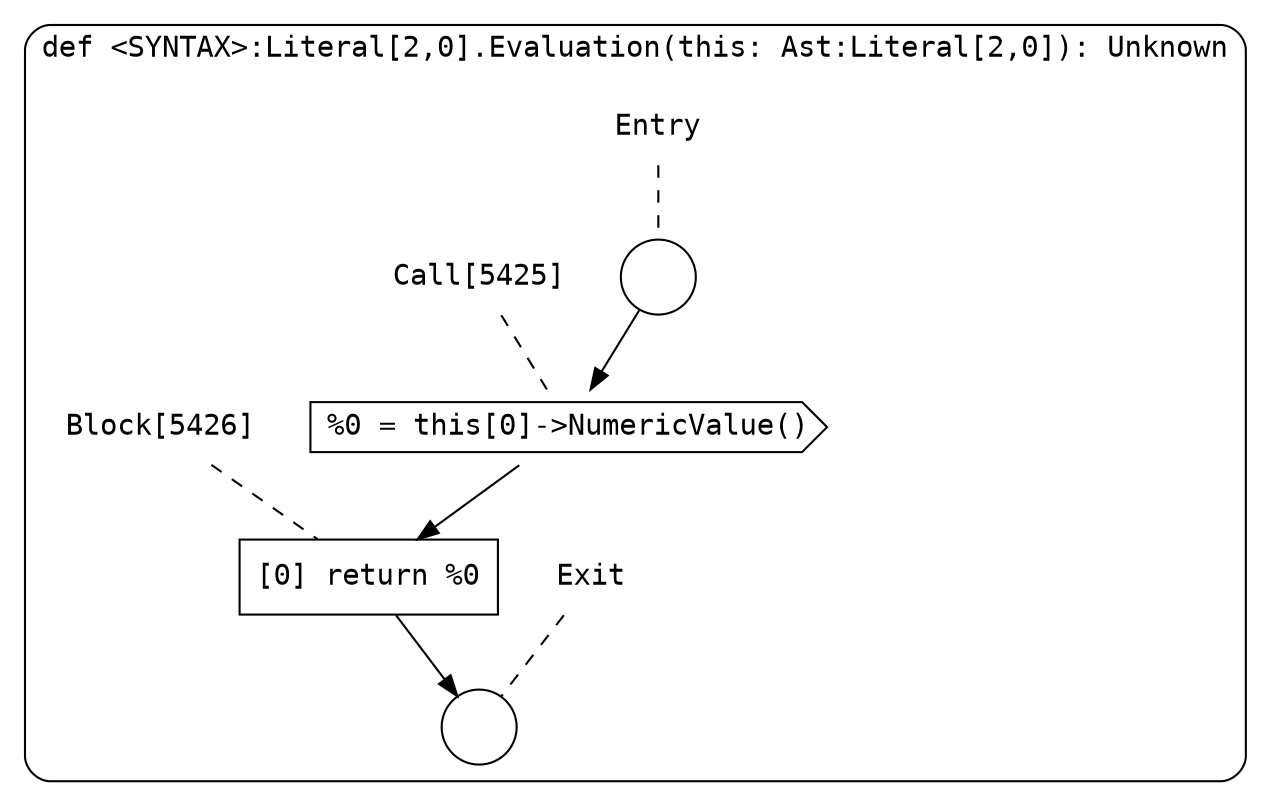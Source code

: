 digraph {
  graph [fontname = "Consolas"]
  node [fontname = "Consolas"]
  edge [fontname = "Consolas"]
  subgraph cluster1203 {
    label = "def <SYNTAX>:Literal[2,0].Evaluation(this: Ast:Literal[2,0]): Unknown"
    style = rounded
    cluster1203_entry_name [shape=none, label=<<font color="black">Entry</font>>]
    cluster1203_entry_name -> cluster1203_entry [arrowhead=none, color="black", style=dashed]
    cluster1203_entry [shape=circle label=" " color="black" fillcolor="white" style=filled]
    cluster1203_entry -> node5425 [color="black"]
    cluster1203_exit_name [shape=none, label=<<font color="black">Exit</font>>]
    cluster1203_exit_name -> cluster1203_exit [arrowhead=none, color="black", style=dashed]
    cluster1203_exit [shape=circle label=" " color="black" fillcolor="white" style=filled]
    node5425_name [shape=none, label=<<font color="black">Call[5425]</font>>]
    node5425_name -> node5425 [arrowhead=none, color="black", style=dashed]
    node5425 [shape=cds, label=<<font color="black">%0 = this[0]-&gt;NumericValue()</font>> color="black" fillcolor="white", style=filled]
    node5425 -> node5426 [color="black"]
    node5426_name [shape=none, label=<<font color="black">Block[5426]</font>>]
    node5426_name -> node5426 [arrowhead=none, color="black", style=dashed]
    node5426 [shape=box, label=<<font color="black">[0] return %0<BR ALIGN="LEFT"/></font>> color="black" fillcolor="white", style=filled]
    node5426 -> cluster1203_exit [color="black"]
  }
}